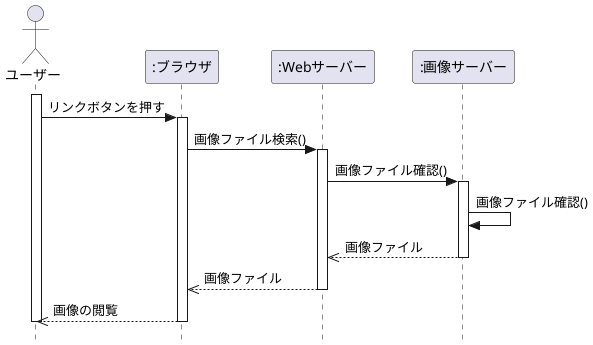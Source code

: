 @startuml Web画像検索
hide footbox
skinparam style strictuml
Actor ユーザー as user
participant ":ブラウザ" as browser
participant ":Webサーバー" as web
participant ":画像サーバー" as server

activate user
user -> browser : リンクボタンを押す
activate browser
browser -> web : 画像ファイル検索()
activate web
web -> server : 画像ファイル確認()
activate server
server -> server : 画像ファイル確認()
server -->> web : 画像ファイル
deactivate server

web -->> browser : 画像ファイル
deactivate web
browser -->> user : 画像の閲覧
deactivate browser

deactivate user

@enduml